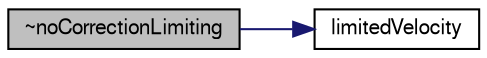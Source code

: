 digraph "~noCorrectionLimiting"
{
  bgcolor="transparent";
  edge [fontname="FreeSans",fontsize="10",labelfontname="FreeSans",labelfontsize="10"];
  node [fontname="FreeSans",fontsize="10",shape=record];
  rankdir="LR";
  Node5 [label="~noCorrectionLimiting",height=0.2,width=0.4,color="black", fillcolor="grey75", style="filled", fontcolor="black"];
  Node5 -> Node6 [color="midnightblue",fontsize="10",style="solid",fontname="FreeSans"];
  Node6 [label="limitedVelocity",height=0.2,width=0.4,color="black",URL="$a24226.html#af4c325c4bf9116a8d2db131c0a394f82",tooltip="Return the limited velocity. "];
}
